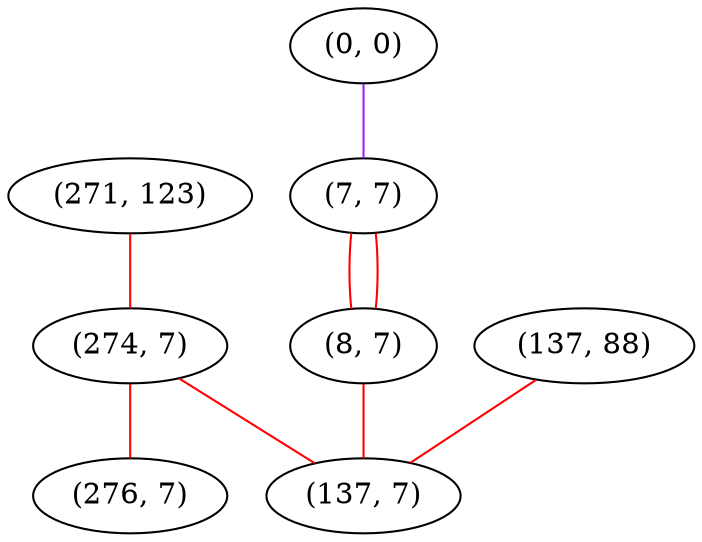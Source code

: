 graph "" {
"(271, 123)";
"(0, 0)";
"(7, 7)";
"(274, 7)";
"(276, 7)";
"(8, 7)";
"(137, 88)";
"(137, 7)";
"(271, 123)" -- "(274, 7)"  [color=red, key=0, weight=1];
"(0, 0)" -- "(7, 7)"  [color=purple, key=0, weight=4];
"(7, 7)" -- "(8, 7)"  [color=red, key=0, weight=1];
"(7, 7)" -- "(8, 7)"  [color=red, key=1, weight=1];
"(274, 7)" -- "(276, 7)"  [color=red, key=0, weight=1];
"(274, 7)" -- "(137, 7)"  [color=red, key=0, weight=1];
"(8, 7)" -- "(137, 7)"  [color=red, key=0, weight=1];
"(137, 88)" -- "(137, 7)"  [color=red, key=0, weight=1];
}
